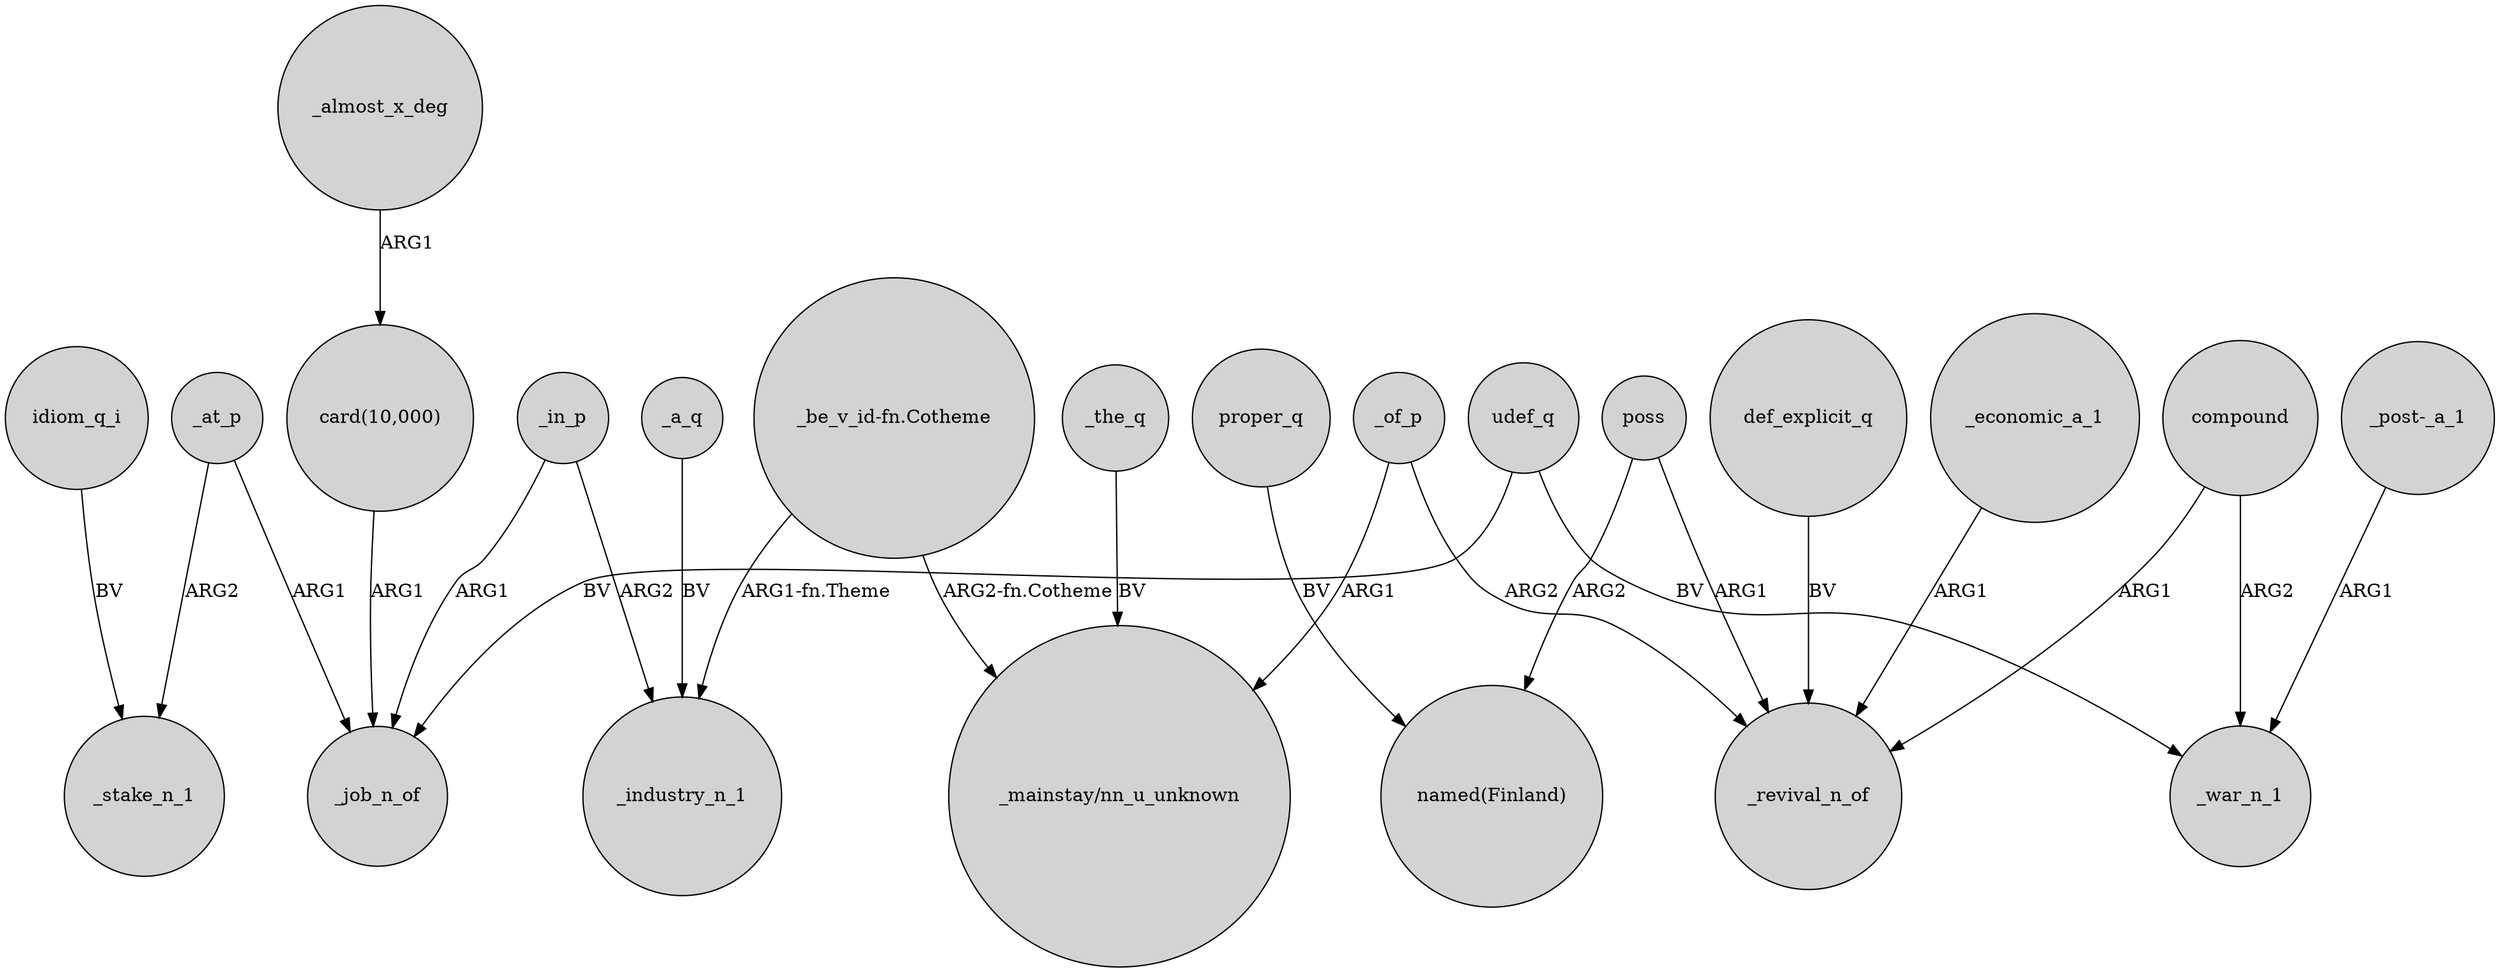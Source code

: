 digraph {
	node [shape=circle style=filled]
	udef_q -> _job_n_of [label=BV]
	poss -> _revival_n_of [label=ARG1]
	proper_q -> "named(Finland)" [label=BV]
	_almost_x_deg -> "card(10,000)" [label=ARG1]
	_the_q -> "_mainstay/nn_u_unknown" [label=BV]
	_at_p -> _stake_n_1 [label=ARG2]
	udef_q -> _war_n_1 [label=BV]
	def_explicit_q -> _revival_n_of [label=BV]
	poss -> "named(Finland)" [label=ARG2]
	compound -> _revival_n_of [label=ARG1]
	_a_q -> _industry_n_1 [label=BV]
	_economic_a_1 -> _revival_n_of [label=ARG1]
	"_be_v_id-fn.Cotheme" -> "_mainstay/nn_u_unknown" [label="ARG2-fn.Cotheme"]
	"_post-_a_1" -> _war_n_1 [label=ARG1]
	_of_p -> _revival_n_of [label=ARG2]
	_in_p -> _industry_n_1 [label=ARG2]
	compound -> _war_n_1 [label=ARG2]
	_of_p -> "_mainstay/nn_u_unknown" [label=ARG1]
	"_be_v_id-fn.Cotheme" -> _industry_n_1 [label="ARG1-fn.Theme"]
	_at_p -> _job_n_of [label=ARG1]
	idiom_q_i -> _stake_n_1 [label=BV]
	_in_p -> _job_n_of [label=ARG1]
	"card(10,000)" -> _job_n_of [label=ARG1]
}
